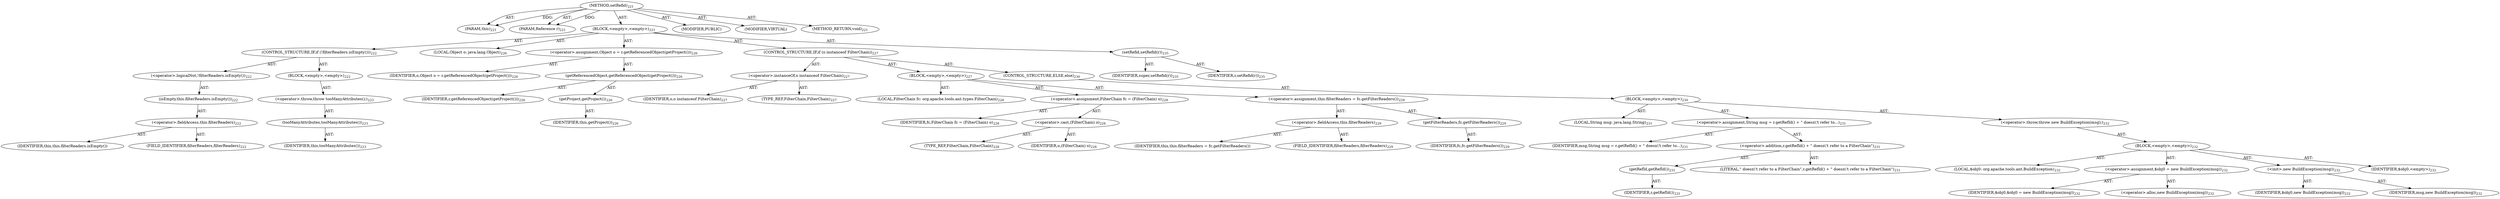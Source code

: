 digraph "setRefid" {  
"111669149718" [label = <(METHOD,setRefid)<SUB>221</SUB>> ]
"115964116992" [label = <(PARAM,this)<SUB>221</SUB>> ]
"115964117036" [label = <(PARAM,Reference r)<SUB>221</SUB>> ]
"25769803798" [label = <(BLOCK,&lt;empty&gt;,&lt;empty&gt;)<SUB>221</SUB>> ]
"47244640256" [label = <(CONTROL_STRUCTURE,IF,if (!filterReaders.isEmpty()))<SUB>222</SUB>> ]
"30064771115" [label = <(&lt;operator&gt;.logicalNot,!filterReaders.isEmpty())<SUB>222</SUB>> ]
"30064771116" [label = <(isEmpty,this.filterReaders.isEmpty())<SUB>222</SUB>> ]
"30064771117" [label = <(&lt;operator&gt;.fieldAccess,this.filterReaders)<SUB>222</SUB>> ]
"68719476781" [label = <(IDENTIFIER,this,this.filterReaders.isEmpty())> ]
"55834574870" [label = <(FIELD_IDENTIFIER,filterReaders,filterReaders)<SUB>222</SUB>> ]
"25769803799" [label = <(BLOCK,&lt;empty&gt;,&lt;empty&gt;)<SUB>222</SUB>> ]
"30064771118" [label = <(&lt;operator&gt;.throw,throw tooManyAttributes();)<SUB>223</SUB>> ]
"30064771119" [label = <(tooManyAttributes,tooManyAttributes())<SUB>223</SUB>> ]
"68719476736" [label = <(IDENTIFIER,this,tooManyAttributes())<SUB>223</SUB>> ]
"94489280512" [label = <(LOCAL,Object o: java.lang.Object)<SUB>226</SUB>> ]
"30064771120" [label = <(&lt;operator&gt;.assignment,Object o = r.getReferencedObject(getProject()))<SUB>226</SUB>> ]
"68719476782" [label = <(IDENTIFIER,o,Object o = r.getReferencedObject(getProject()))<SUB>226</SUB>> ]
"30064771121" [label = <(getReferencedObject,getReferencedObject(getProject()))<SUB>226</SUB>> ]
"68719476783" [label = <(IDENTIFIER,r,getReferencedObject(getProject()))<SUB>226</SUB>> ]
"30064771122" [label = <(getProject,getProject())<SUB>226</SUB>> ]
"68719476737" [label = <(IDENTIFIER,this,getProject())<SUB>226</SUB>> ]
"47244640257" [label = <(CONTROL_STRUCTURE,IF,if (o instanceof FilterChain))<SUB>227</SUB>> ]
"30064771123" [label = <(&lt;operator&gt;.instanceOf,o instanceof FilterChain)<SUB>227</SUB>> ]
"68719476784" [label = <(IDENTIFIER,o,o instanceof FilterChain)<SUB>227</SUB>> ]
"180388626432" [label = <(TYPE_REF,FilterChain,FilterChain)<SUB>227</SUB>> ]
"25769803800" [label = <(BLOCK,&lt;empty&gt;,&lt;empty&gt;)<SUB>227</SUB>> ]
"94489280513" [label = <(LOCAL,FilterChain fc: org.apache.tools.ant.types.FilterChain)<SUB>228</SUB>> ]
"30064771124" [label = <(&lt;operator&gt;.assignment,FilterChain fc = (FilterChain) o)<SUB>228</SUB>> ]
"68719476785" [label = <(IDENTIFIER,fc,FilterChain fc = (FilterChain) o)<SUB>228</SUB>> ]
"30064771125" [label = <(&lt;operator&gt;.cast,(FilterChain) o)<SUB>228</SUB>> ]
"180388626433" [label = <(TYPE_REF,FilterChain,FilterChain)<SUB>228</SUB>> ]
"68719476786" [label = <(IDENTIFIER,o,(FilterChain) o)<SUB>228</SUB>> ]
"30064771126" [label = <(&lt;operator&gt;.assignment,this.filterReaders = fc.getFilterReaders())<SUB>229</SUB>> ]
"30064771127" [label = <(&lt;operator&gt;.fieldAccess,this.filterReaders)<SUB>229</SUB>> ]
"68719476787" [label = <(IDENTIFIER,this,this.filterReaders = fc.getFilterReaders())> ]
"55834574871" [label = <(FIELD_IDENTIFIER,filterReaders,filterReaders)<SUB>229</SUB>> ]
"30064771128" [label = <(getFilterReaders,fc.getFilterReaders())<SUB>229</SUB>> ]
"68719476788" [label = <(IDENTIFIER,fc,fc.getFilterReaders())<SUB>229</SUB>> ]
"47244640258" [label = <(CONTROL_STRUCTURE,ELSE,else)<SUB>230</SUB>> ]
"25769803801" [label = <(BLOCK,&lt;empty&gt;,&lt;empty&gt;)<SUB>230</SUB>> ]
"94489280514" [label = <(LOCAL,String msg: java.lang.String)<SUB>231</SUB>> ]
"30064771129" [label = <(&lt;operator&gt;.assignment,String msg = r.getRefId() + &quot; doesn\'t refer to...)<SUB>231</SUB>> ]
"68719476789" [label = <(IDENTIFIER,msg,String msg = r.getRefId() + &quot; doesn\'t refer to...)<SUB>231</SUB>> ]
"30064771130" [label = <(&lt;operator&gt;.addition,r.getRefId() + &quot; doesn\'t refer to a FilterChain&quot;)<SUB>231</SUB>> ]
"30064771131" [label = <(getRefId,getRefId())<SUB>231</SUB>> ]
"68719476790" [label = <(IDENTIFIER,r,getRefId())<SUB>231</SUB>> ]
"90194313216" [label = <(LITERAL,&quot; doesn\'t refer to a FilterChain&quot;,r.getRefId() + &quot; doesn\'t refer to a FilterChain&quot;)<SUB>231</SUB>> ]
"30064771132" [label = <(&lt;operator&gt;.throw,throw new BuildException(msg);)<SUB>232</SUB>> ]
"25769803802" [label = <(BLOCK,&lt;empty&gt;,&lt;empty&gt;)<SUB>232</SUB>> ]
"94489280515" [label = <(LOCAL,$obj0: org.apache.tools.ant.BuildException)<SUB>232</SUB>> ]
"30064771133" [label = <(&lt;operator&gt;.assignment,$obj0 = new BuildException(msg))<SUB>232</SUB>> ]
"68719476791" [label = <(IDENTIFIER,$obj0,$obj0 = new BuildException(msg))<SUB>232</SUB>> ]
"30064771134" [label = <(&lt;operator&gt;.alloc,new BuildException(msg))<SUB>232</SUB>> ]
"30064771135" [label = <(&lt;init&gt;,new BuildException(msg))<SUB>232</SUB>> ]
"68719476792" [label = <(IDENTIFIER,$obj0,new BuildException(msg))<SUB>232</SUB>> ]
"68719476793" [label = <(IDENTIFIER,msg,new BuildException(msg))<SUB>232</SUB>> ]
"68719476794" [label = <(IDENTIFIER,$obj0,&lt;empty&gt;)<SUB>232</SUB>> ]
"30064771136" [label = <(setRefid,setRefid(r))<SUB>235</SUB>> ]
"68719476795" [label = <(IDENTIFIER,super,setRefid(r))<SUB>235</SUB>> ]
"68719476796" [label = <(IDENTIFIER,r,setRefid(r))<SUB>235</SUB>> ]
"133143986221" [label = <(MODIFIER,PUBLIC)> ]
"133143986222" [label = <(MODIFIER,VIRTUAL)> ]
"128849018902" [label = <(METHOD_RETURN,void)<SUB>221</SUB>> ]
  "111669149718" -> "115964116992"  [ label = "AST: "] 
  "111669149718" -> "115964117036"  [ label = "AST: "] 
  "111669149718" -> "25769803798"  [ label = "AST: "] 
  "111669149718" -> "133143986221"  [ label = "AST: "] 
  "111669149718" -> "133143986222"  [ label = "AST: "] 
  "111669149718" -> "128849018902"  [ label = "AST: "] 
  "25769803798" -> "47244640256"  [ label = "AST: "] 
  "25769803798" -> "94489280512"  [ label = "AST: "] 
  "25769803798" -> "30064771120"  [ label = "AST: "] 
  "25769803798" -> "47244640257"  [ label = "AST: "] 
  "25769803798" -> "30064771136"  [ label = "AST: "] 
  "47244640256" -> "30064771115"  [ label = "AST: "] 
  "47244640256" -> "25769803799"  [ label = "AST: "] 
  "30064771115" -> "30064771116"  [ label = "AST: "] 
  "30064771116" -> "30064771117"  [ label = "AST: "] 
  "30064771117" -> "68719476781"  [ label = "AST: "] 
  "30064771117" -> "55834574870"  [ label = "AST: "] 
  "25769803799" -> "30064771118"  [ label = "AST: "] 
  "30064771118" -> "30064771119"  [ label = "AST: "] 
  "30064771119" -> "68719476736"  [ label = "AST: "] 
  "30064771120" -> "68719476782"  [ label = "AST: "] 
  "30064771120" -> "30064771121"  [ label = "AST: "] 
  "30064771121" -> "68719476783"  [ label = "AST: "] 
  "30064771121" -> "30064771122"  [ label = "AST: "] 
  "30064771122" -> "68719476737"  [ label = "AST: "] 
  "47244640257" -> "30064771123"  [ label = "AST: "] 
  "47244640257" -> "25769803800"  [ label = "AST: "] 
  "47244640257" -> "47244640258"  [ label = "AST: "] 
  "30064771123" -> "68719476784"  [ label = "AST: "] 
  "30064771123" -> "180388626432"  [ label = "AST: "] 
  "25769803800" -> "94489280513"  [ label = "AST: "] 
  "25769803800" -> "30064771124"  [ label = "AST: "] 
  "25769803800" -> "30064771126"  [ label = "AST: "] 
  "30064771124" -> "68719476785"  [ label = "AST: "] 
  "30064771124" -> "30064771125"  [ label = "AST: "] 
  "30064771125" -> "180388626433"  [ label = "AST: "] 
  "30064771125" -> "68719476786"  [ label = "AST: "] 
  "30064771126" -> "30064771127"  [ label = "AST: "] 
  "30064771126" -> "30064771128"  [ label = "AST: "] 
  "30064771127" -> "68719476787"  [ label = "AST: "] 
  "30064771127" -> "55834574871"  [ label = "AST: "] 
  "30064771128" -> "68719476788"  [ label = "AST: "] 
  "47244640258" -> "25769803801"  [ label = "AST: "] 
  "25769803801" -> "94489280514"  [ label = "AST: "] 
  "25769803801" -> "30064771129"  [ label = "AST: "] 
  "25769803801" -> "30064771132"  [ label = "AST: "] 
  "30064771129" -> "68719476789"  [ label = "AST: "] 
  "30064771129" -> "30064771130"  [ label = "AST: "] 
  "30064771130" -> "30064771131"  [ label = "AST: "] 
  "30064771130" -> "90194313216"  [ label = "AST: "] 
  "30064771131" -> "68719476790"  [ label = "AST: "] 
  "30064771132" -> "25769803802"  [ label = "AST: "] 
  "25769803802" -> "94489280515"  [ label = "AST: "] 
  "25769803802" -> "30064771133"  [ label = "AST: "] 
  "25769803802" -> "30064771135"  [ label = "AST: "] 
  "25769803802" -> "68719476794"  [ label = "AST: "] 
  "30064771133" -> "68719476791"  [ label = "AST: "] 
  "30064771133" -> "30064771134"  [ label = "AST: "] 
  "30064771135" -> "68719476792"  [ label = "AST: "] 
  "30064771135" -> "68719476793"  [ label = "AST: "] 
  "30064771136" -> "68719476795"  [ label = "AST: "] 
  "30064771136" -> "68719476796"  [ label = "AST: "] 
  "111669149718" -> "115964116992"  [ label = "DDG: "] 
  "111669149718" -> "115964117036"  [ label = "DDG: "] 
}
